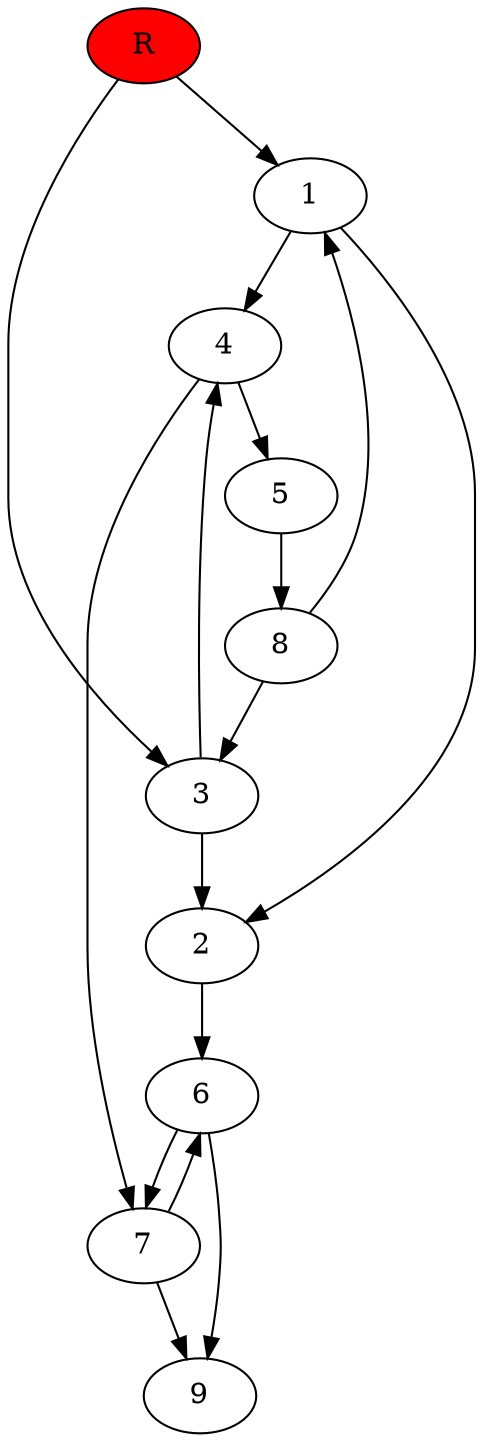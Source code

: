 digraph prb17924 {
	1
	2
	3
	4
	5
	6
	7
	8
	R [fillcolor="#ff0000" style=filled]
	1 -> 2
	1 -> 4
	2 -> 6
	3 -> 2
	3 -> 4
	4 -> 5
	4 -> 7
	5 -> 8
	6 -> 7
	6 -> 9
	7 -> 6
	7 -> 9
	8 -> 1
	8 -> 3
	R -> 1
	R -> 3
}
